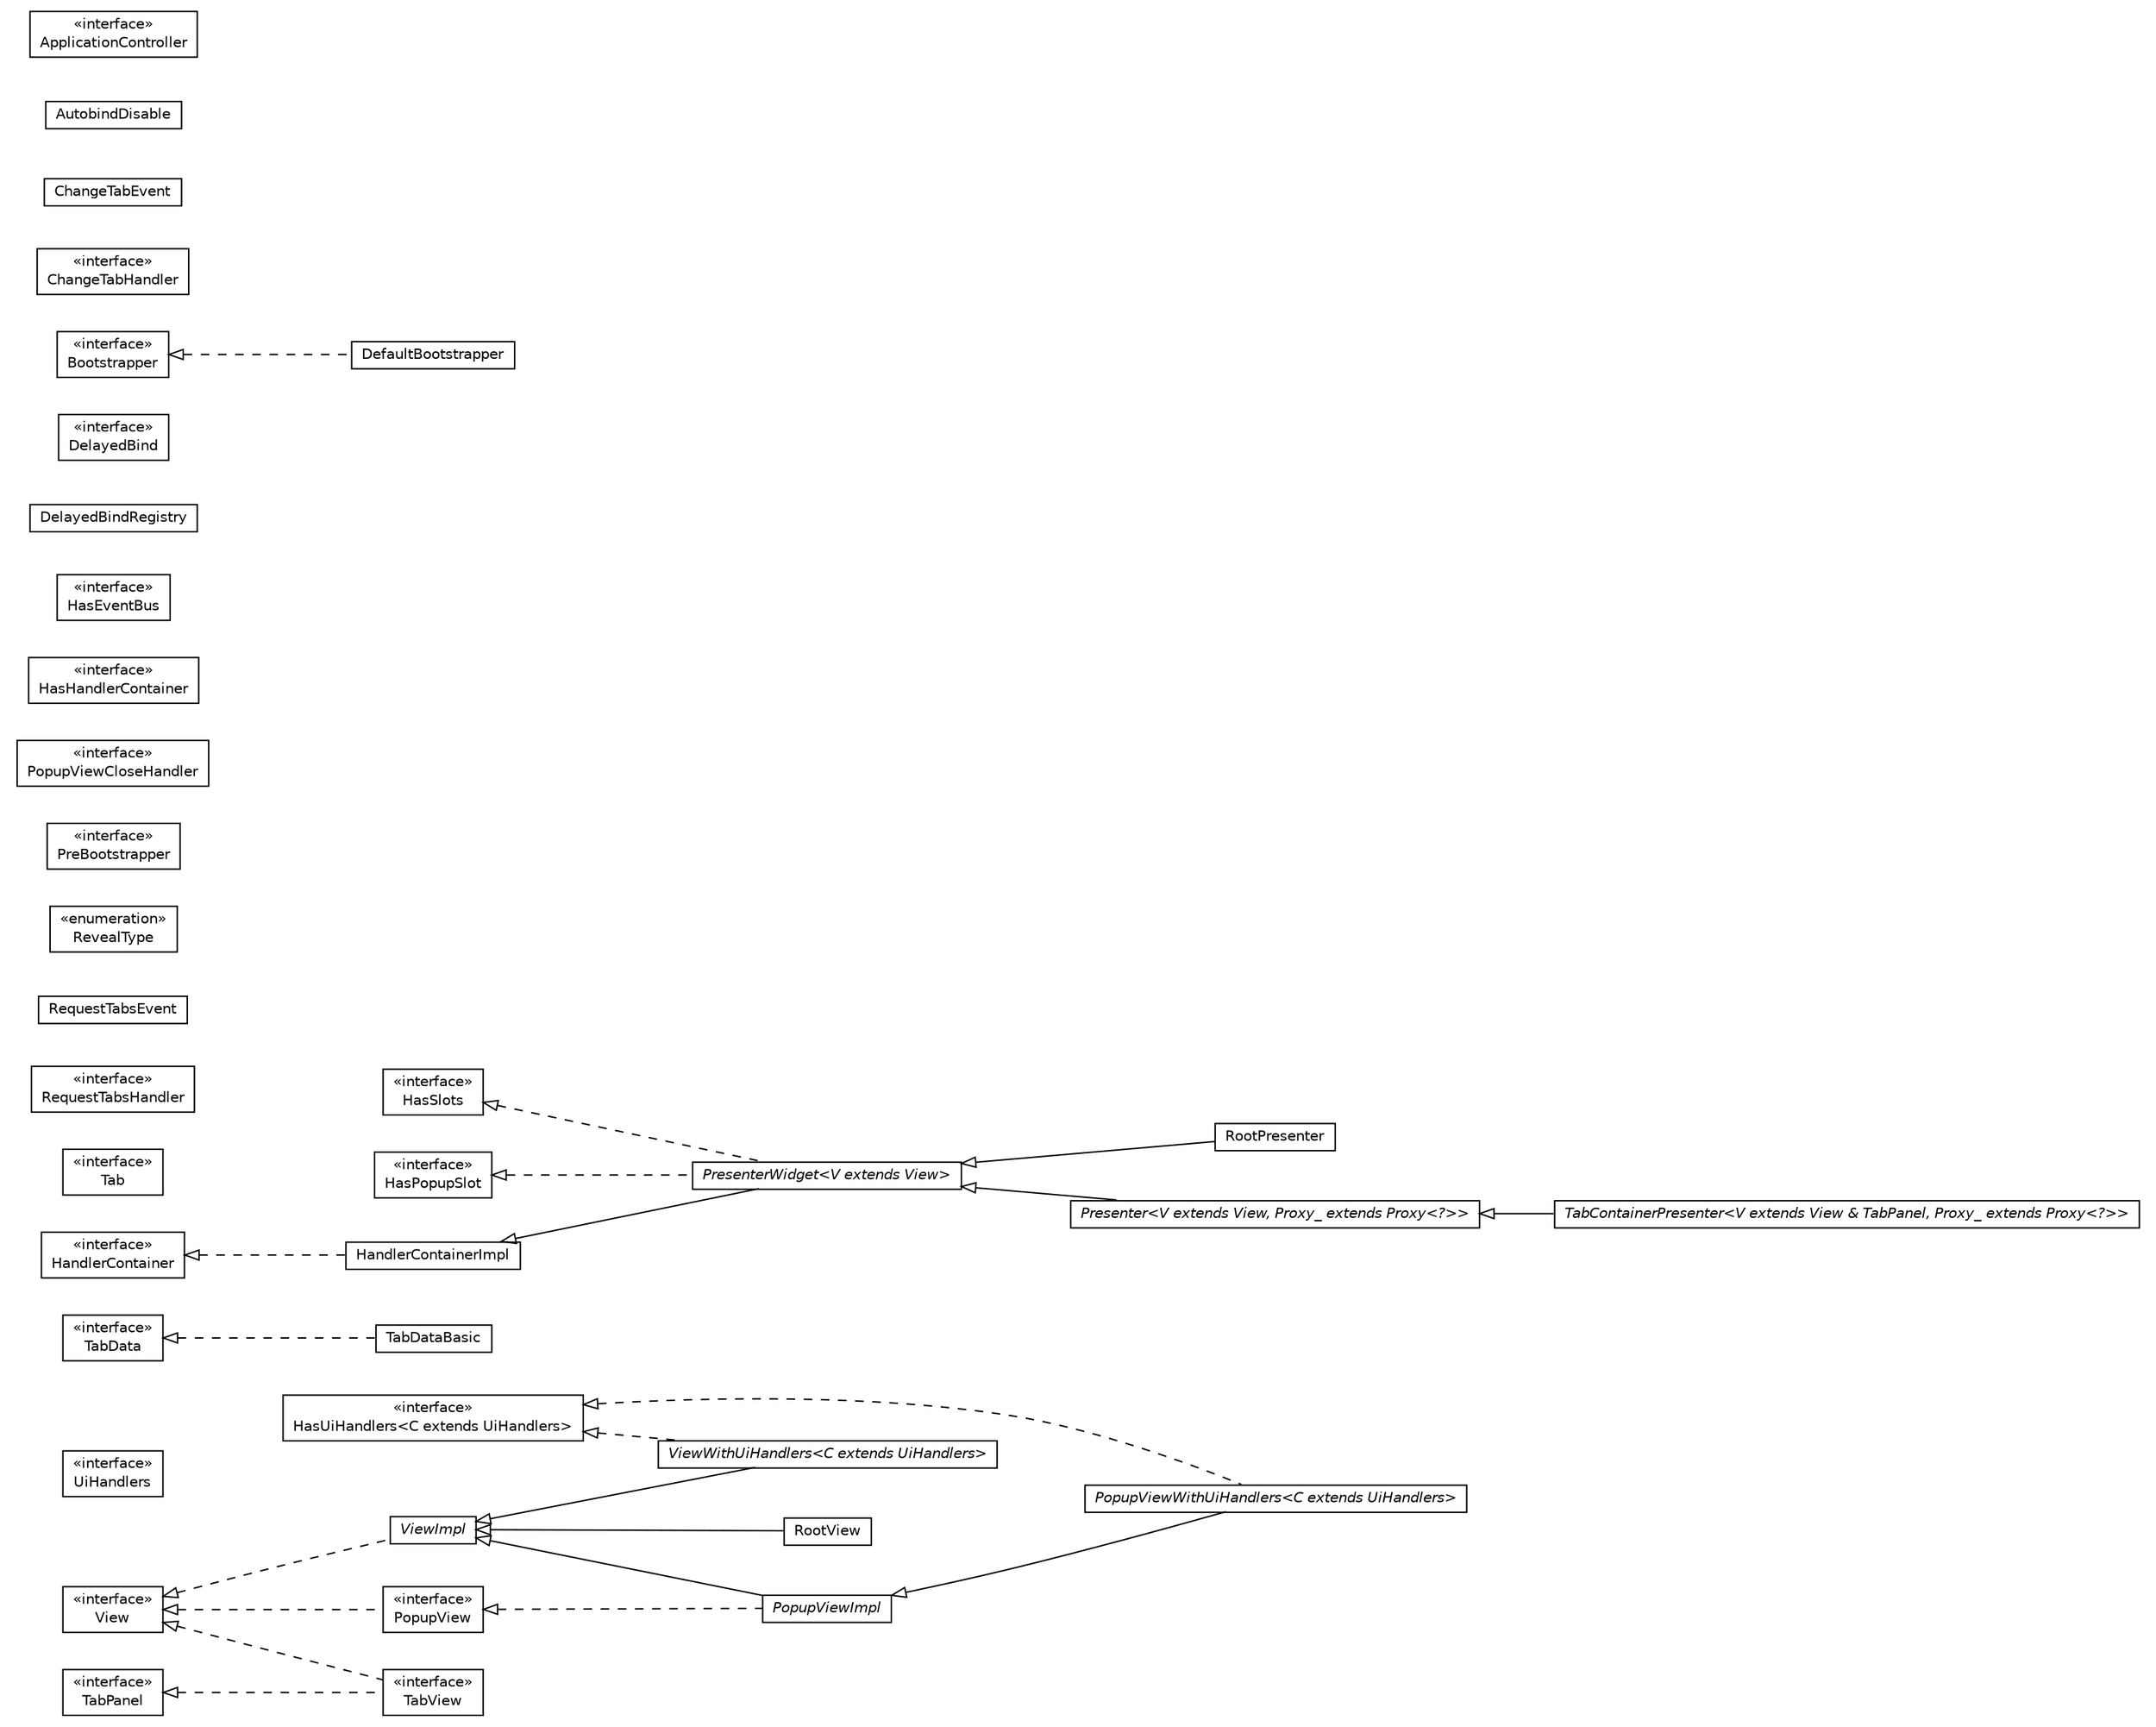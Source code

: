 #!/usr/local/bin/dot
#
# Class diagram 
# Generated by UMLGraph version R5_6-24-gf6e263 (http://www.umlgraph.org/)
#

digraph G {
	edge [fontname="Helvetica",fontsize=10,labelfontname="Helvetica",labelfontsize=10];
	node [fontname="Helvetica",fontsize=10,shape=plaintext];
	nodesep=0.25;
	ranksep=0.5;
	rankdir=LR;
	// com.gwtplatform.mvp.client.ViewWithUiHandlers<C extends com.gwtplatform.mvp.client.UiHandlers>
	c7975 [label=<<table title="com.gwtplatform.mvp.client.ViewWithUiHandlers" border="0" cellborder="1" cellspacing="0" cellpadding="2" port="p" href="./ViewWithUiHandlers.html">
		<tr><td><table border="0" cellspacing="0" cellpadding="1">
<tr><td align="center" balign="center"><font face="Helvetica-Oblique"> ViewWithUiHandlers&lt;C extends UiHandlers&gt; </font></td></tr>
		</table></td></tr>
		</table>>, URL="./ViewWithUiHandlers.html", fontname="Helvetica", fontcolor="black", fontsize=10.0];
	// com.gwtplatform.mvp.client.ViewImpl
	c7976 [label=<<table title="com.gwtplatform.mvp.client.ViewImpl" border="0" cellborder="1" cellspacing="0" cellpadding="2" port="p" href="./ViewImpl.html">
		<tr><td><table border="0" cellspacing="0" cellpadding="1">
<tr><td align="center" balign="center"><font face="Helvetica-Oblique"> ViewImpl </font></td></tr>
		</table></td></tr>
		</table>>, URL="./ViewImpl.html", fontname="Helvetica", fontcolor="black", fontsize=10.0];
	// com.gwtplatform.mvp.client.View
	c7977 [label=<<table title="com.gwtplatform.mvp.client.View" border="0" cellborder="1" cellspacing="0" cellpadding="2" port="p" href="./View.html">
		<tr><td><table border="0" cellspacing="0" cellpadding="1">
<tr><td align="center" balign="center"> &#171;interface&#187; </td></tr>
<tr><td align="center" balign="center"> View </td></tr>
		</table></td></tr>
		</table>>, URL="./View.html", fontname="Helvetica", fontcolor="black", fontsize=10.0];
	// com.gwtplatform.mvp.client.UiHandlers
	c7978 [label=<<table title="com.gwtplatform.mvp.client.UiHandlers" border="0" cellborder="1" cellspacing="0" cellpadding="2" port="p" href="./UiHandlers.html">
		<tr><td><table border="0" cellspacing="0" cellpadding="1">
<tr><td align="center" balign="center"> &#171;interface&#187; </td></tr>
<tr><td align="center" balign="center"> UiHandlers </td></tr>
		</table></td></tr>
		</table>>, URL="./UiHandlers.html", fontname="Helvetica", fontcolor="black", fontsize=10.0];
	// com.gwtplatform.mvp.client.TabView
	c7979 [label=<<table title="com.gwtplatform.mvp.client.TabView" border="0" cellborder="1" cellspacing="0" cellpadding="2" port="p" href="./TabView.html">
		<tr><td><table border="0" cellspacing="0" cellpadding="1">
<tr><td align="center" balign="center"> &#171;interface&#187; </td></tr>
<tr><td align="center" balign="center"> TabView </td></tr>
		</table></td></tr>
		</table>>, URL="./TabView.html", fontname="Helvetica", fontcolor="black", fontsize=10.0];
	// com.gwtplatform.mvp.client.TabPanel
	c7980 [label=<<table title="com.gwtplatform.mvp.client.TabPanel" border="0" cellborder="1" cellspacing="0" cellpadding="2" port="p" href="./TabPanel.html">
		<tr><td><table border="0" cellspacing="0" cellpadding="1">
<tr><td align="center" balign="center"> &#171;interface&#187; </td></tr>
<tr><td align="center" balign="center"> TabPanel </td></tr>
		</table></td></tr>
		</table>>, URL="./TabPanel.html", fontname="Helvetica", fontcolor="black", fontsize=10.0];
	// com.gwtplatform.mvp.client.TabDataBasic
	c7981 [label=<<table title="com.gwtplatform.mvp.client.TabDataBasic" border="0" cellborder="1" cellspacing="0" cellpadding="2" port="p" href="./TabDataBasic.html">
		<tr><td><table border="0" cellspacing="0" cellpadding="1">
<tr><td align="center" balign="center"> TabDataBasic </td></tr>
		</table></td></tr>
		</table>>, URL="./TabDataBasic.html", fontname="Helvetica", fontcolor="black", fontsize=10.0];
	// com.gwtplatform.mvp.client.TabData
	c7982 [label=<<table title="com.gwtplatform.mvp.client.TabData" border="0" cellborder="1" cellspacing="0" cellpadding="2" port="p" href="./TabData.html">
		<tr><td><table border="0" cellspacing="0" cellpadding="1">
<tr><td align="center" balign="center"> &#171;interface&#187; </td></tr>
<tr><td align="center" balign="center"> TabData </td></tr>
		</table></td></tr>
		</table>>, URL="./TabData.html", fontname="Helvetica", fontcolor="black", fontsize=10.0];
	// com.gwtplatform.mvp.client.TabContainerPresenter<V extends com.gwtplatform.mvp.client.View & com.gwtplatform.mvp.client.TabPanel, Proxy_ extends com.gwtplatform.mvp.client.proxy.Proxy<?>>
	c7983 [label=<<table title="com.gwtplatform.mvp.client.TabContainerPresenter" border="0" cellborder="1" cellspacing="0" cellpadding="2" port="p" href="./TabContainerPresenter.html">
		<tr><td><table border="0" cellspacing="0" cellpadding="1">
<tr><td align="center" balign="center"><font face="Helvetica-Oblique"> TabContainerPresenter&lt;V extends View &amp; TabPanel, Proxy_ extends Proxy&lt;?&gt;&gt; </font></td></tr>
		</table></td></tr>
		</table>>, URL="./TabContainerPresenter.html", fontname="Helvetica", fontcolor="black", fontsize=10.0];
	// com.gwtplatform.mvp.client.Tab
	c7984 [label=<<table title="com.gwtplatform.mvp.client.Tab" border="0" cellborder="1" cellspacing="0" cellpadding="2" port="p" href="./Tab.html">
		<tr><td><table border="0" cellspacing="0" cellpadding="1">
<tr><td align="center" balign="center"> &#171;interface&#187; </td></tr>
<tr><td align="center" balign="center"> Tab </td></tr>
		</table></td></tr>
		</table>>, URL="./Tab.html", fontname="Helvetica", fontcolor="black", fontsize=10.0];
	// com.gwtplatform.mvp.client.RootPresenter
	c7985 [label=<<table title="com.gwtplatform.mvp.client.RootPresenter" border="0" cellborder="1" cellspacing="0" cellpadding="2" port="p" href="./RootPresenter.html">
		<tr><td><table border="0" cellspacing="0" cellpadding="1">
<tr><td align="center" balign="center"> RootPresenter </td></tr>
		</table></td></tr>
		</table>>, URL="./RootPresenter.html", fontname="Helvetica", fontcolor="black", fontsize=10.0];
	// com.gwtplatform.mvp.client.RootPresenter.RootView
	c7986 [label=<<table title="com.gwtplatform.mvp.client.RootPresenter.RootView" border="0" cellborder="1" cellspacing="0" cellpadding="2" port="p" href="./RootPresenter.RootView.html">
		<tr><td><table border="0" cellspacing="0" cellpadding="1">
<tr><td align="center" balign="center"> RootView </td></tr>
		</table></td></tr>
		</table>>, URL="./RootPresenter.RootView.html", fontname="Helvetica", fontcolor="black", fontsize=10.0];
	// com.gwtplatform.mvp.client.RequestTabsHandler
	c7987 [label=<<table title="com.gwtplatform.mvp.client.RequestTabsHandler" border="0" cellborder="1" cellspacing="0" cellpadding="2" port="p" href="./RequestTabsHandler.html">
		<tr><td><table border="0" cellspacing="0" cellpadding="1">
<tr><td align="center" balign="center"> &#171;interface&#187; </td></tr>
<tr><td align="center" balign="center"> RequestTabsHandler </td></tr>
		</table></td></tr>
		</table>>, URL="./RequestTabsHandler.html", fontname="Helvetica", fontcolor="black", fontsize=10.0];
	// com.gwtplatform.mvp.client.RequestTabsEvent
	c7988 [label=<<table title="com.gwtplatform.mvp.client.RequestTabsEvent" border="0" cellborder="1" cellspacing="0" cellpadding="2" port="p" href="./RequestTabsEvent.html">
		<tr><td><table border="0" cellspacing="0" cellpadding="1">
<tr><td align="center" balign="center"> RequestTabsEvent </td></tr>
		</table></td></tr>
		</table>>, URL="./RequestTabsEvent.html", fontname="Helvetica", fontcolor="black", fontsize=10.0];
	// com.gwtplatform.mvp.client.PresenterWidget<V extends com.gwtplatform.mvp.client.View>
	c7989 [label=<<table title="com.gwtplatform.mvp.client.PresenterWidget" border="0" cellborder="1" cellspacing="0" cellpadding="2" port="p" href="./PresenterWidget.html">
		<tr><td><table border="0" cellspacing="0" cellpadding="1">
<tr><td align="center" balign="center"><font face="Helvetica-Oblique"> PresenterWidget&lt;V extends View&gt; </font></td></tr>
		</table></td></tr>
		</table>>, URL="./PresenterWidget.html", fontname="Helvetica", fontcolor="black", fontsize=10.0];
	// com.gwtplatform.mvp.client.Presenter<V extends com.gwtplatform.mvp.client.View, Proxy_ extends com.gwtplatform.mvp.client.proxy.Proxy<?>>
	c7990 [label=<<table title="com.gwtplatform.mvp.client.Presenter" border="0" cellborder="1" cellspacing="0" cellpadding="2" port="p" href="./Presenter.html">
		<tr><td><table border="0" cellspacing="0" cellpadding="1">
<tr><td align="center" balign="center"><font face="Helvetica-Oblique"> Presenter&lt;V extends View, Proxy_ extends Proxy&lt;?&gt;&gt; </font></td></tr>
		</table></td></tr>
		</table>>, URL="./Presenter.html", fontname="Helvetica", fontcolor="black", fontsize=10.0];
	// com.gwtplatform.mvp.client.Presenter.RevealType
	c7991 [label=<<table title="com.gwtplatform.mvp.client.Presenter.RevealType" border="0" cellborder="1" cellspacing="0" cellpadding="2" port="p" href="./Presenter.RevealType.html">
		<tr><td><table border="0" cellspacing="0" cellpadding="1">
<tr><td align="center" balign="center"> &#171;enumeration&#187; </td></tr>
<tr><td align="center" balign="center"> RevealType </td></tr>
		</table></td></tr>
		</table>>, URL="./Presenter.RevealType.html", fontname="Helvetica", fontcolor="black", fontsize=10.0];
	// com.gwtplatform.mvp.client.PreBootstrapper
	c7992 [label=<<table title="com.gwtplatform.mvp.client.PreBootstrapper" border="0" cellborder="1" cellspacing="0" cellpadding="2" port="p" href="./PreBootstrapper.html">
		<tr><td><table border="0" cellspacing="0" cellpadding="1">
<tr><td align="center" balign="center"> &#171;interface&#187; </td></tr>
<tr><td align="center" balign="center"> PreBootstrapper </td></tr>
		</table></td></tr>
		</table>>, URL="./PreBootstrapper.html", fontname="Helvetica", fontcolor="black", fontsize=10.0];
	// com.gwtplatform.mvp.client.PopupViewWithUiHandlers<C extends com.gwtplatform.mvp.client.UiHandlers>
	c7993 [label=<<table title="com.gwtplatform.mvp.client.PopupViewWithUiHandlers" border="0" cellborder="1" cellspacing="0" cellpadding="2" port="p" href="./PopupViewWithUiHandlers.html">
		<tr><td><table border="0" cellspacing="0" cellpadding="1">
<tr><td align="center" balign="center"><font face="Helvetica-Oblique"> PopupViewWithUiHandlers&lt;C extends UiHandlers&gt; </font></td></tr>
		</table></td></tr>
		</table>>, URL="./PopupViewWithUiHandlers.html", fontname="Helvetica", fontcolor="black", fontsize=10.0];
	// com.gwtplatform.mvp.client.PopupViewImpl
	c7994 [label=<<table title="com.gwtplatform.mvp.client.PopupViewImpl" border="0" cellborder="1" cellspacing="0" cellpadding="2" port="p" href="./PopupViewImpl.html">
		<tr><td><table border="0" cellspacing="0" cellpadding="1">
<tr><td align="center" balign="center"><font face="Helvetica-Oblique"> PopupViewImpl </font></td></tr>
		</table></td></tr>
		</table>>, URL="./PopupViewImpl.html", fontname="Helvetica", fontcolor="black", fontsize=10.0];
	// com.gwtplatform.mvp.client.PopupViewCloseHandler
	c7995 [label=<<table title="com.gwtplatform.mvp.client.PopupViewCloseHandler" border="0" cellborder="1" cellspacing="0" cellpadding="2" port="p" href="./PopupViewCloseHandler.html">
		<tr><td><table border="0" cellspacing="0" cellpadding="1">
<tr><td align="center" balign="center"> &#171;interface&#187; </td></tr>
<tr><td align="center" balign="center"> PopupViewCloseHandler </td></tr>
		</table></td></tr>
		</table>>, URL="./PopupViewCloseHandler.html", fontname="Helvetica", fontcolor="black", fontsize=10.0];
	// com.gwtplatform.mvp.client.PopupView
	c7996 [label=<<table title="com.gwtplatform.mvp.client.PopupView" border="0" cellborder="1" cellspacing="0" cellpadding="2" port="p" href="./PopupView.html">
		<tr><td><table border="0" cellspacing="0" cellpadding="1">
<tr><td align="center" balign="center"> &#171;interface&#187; </td></tr>
<tr><td align="center" balign="center"> PopupView </td></tr>
		</table></td></tr>
		</table>>, URL="./PopupView.html", fontname="Helvetica", fontcolor="black", fontsize=10.0];
	// com.gwtplatform.mvp.client.HasUiHandlers<C extends com.gwtplatform.mvp.client.UiHandlers>
	c7997 [label=<<table title="com.gwtplatform.mvp.client.HasUiHandlers" border="0" cellborder="1" cellspacing="0" cellpadding="2" port="p" href="./HasUiHandlers.html">
		<tr><td><table border="0" cellspacing="0" cellpadding="1">
<tr><td align="center" balign="center"> &#171;interface&#187; </td></tr>
<tr><td align="center" balign="center"> HasUiHandlers&lt;C extends UiHandlers&gt; </td></tr>
		</table></td></tr>
		</table>>, URL="./HasUiHandlers.html", fontname="Helvetica", fontcolor="black", fontsize=10.0];
	// com.gwtplatform.mvp.client.HasSlots
	c7998 [label=<<table title="com.gwtplatform.mvp.client.HasSlots" border="0" cellborder="1" cellspacing="0" cellpadding="2" port="p" href="./HasSlots.html">
		<tr><td><table border="0" cellspacing="0" cellpadding="1">
<tr><td align="center" balign="center"> &#171;interface&#187; </td></tr>
<tr><td align="center" balign="center"> HasSlots </td></tr>
		</table></td></tr>
		</table>>, URL="./HasSlots.html", fontname="Helvetica", fontcolor="black", fontsize=10.0];
	// com.gwtplatform.mvp.client.HasPopupSlot
	c7999 [label=<<table title="com.gwtplatform.mvp.client.HasPopupSlot" border="0" cellborder="1" cellspacing="0" cellpadding="2" port="p" href="./HasPopupSlot.html">
		<tr><td><table border="0" cellspacing="0" cellpadding="1">
<tr><td align="center" balign="center"> &#171;interface&#187; </td></tr>
<tr><td align="center" balign="center"> HasPopupSlot </td></tr>
		</table></td></tr>
		</table>>, URL="./HasPopupSlot.html", fontname="Helvetica", fontcolor="black", fontsize=10.0];
	// com.gwtplatform.mvp.client.HasHandlerContainer
	c8000 [label=<<table title="com.gwtplatform.mvp.client.HasHandlerContainer" border="0" cellborder="1" cellspacing="0" cellpadding="2" port="p" href="./HasHandlerContainer.html">
		<tr><td><table border="0" cellspacing="0" cellpadding="1">
<tr><td align="center" balign="center"> &#171;interface&#187; </td></tr>
<tr><td align="center" balign="center"> HasHandlerContainer </td></tr>
		</table></td></tr>
		</table>>, URL="./HasHandlerContainer.html", fontname="Helvetica", fontcolor="black", fontsize=10.0];
	// com.gwtplatform.mvp.client.HasEventBus
	c8001 [label=<<table title="com.gwtplatform.mvp.client.HasEventBus" border="0" cellborder="1" cellspacing="0" cellpadding="2" port="p" href="./HasEventBus.html">
		<tr><td><table border="0" cellspacing="0" cellpadding="1">
<tr><td align="center" balign="center"> &#171;interface&#187; </td></tr>
<tr><td align="center" balign="center"> HasEventBus </td></tr>
		</table></td></tr>
		</table>>, URL="./HasEventBus.html", fontname="Helvetica", fontcolor="black", fontsize=10.0];
	// com.gwtplatform.mvp.client.HandlerContainerImpl
	c8002 [label=<<table title="com.gwtplatform.mvp.client.HandlerContainerImpl" border="0" cellborder="1" cellspacing="0" cellpadding="2" port="p" href="./HandlerContainerImpl.html">
		<tr><td><table border="0" cellspacing="0" cellpadding="1">
<tr><td align="center" balign="center"> HandlerContainerImpl </td></tr>
		</table></td></tr>
		</table>>, URL="./HandlerContainerImpl.html", fontname="Helvetica", fontcolor="black", fontsize=10.0];
	// com.gwtplatform.mvp.client.HandlerContainer
	c8003 [label=<<table title="com.gwtplatform.mvp.client.HandlerContainer" border="0" cellborder="1" cellspacing="0" cellpadding="2" port="p" href="./HandlerContainer.html">
		<tr><td><table border="0" cellspacing="0" cellpadding="1">
<tr><td align="center" balign="center"> &#171;interface&#187; </td></tr>
<tr><td align="center" balign="center"> HandlerContainer </td></tr>
		</table></td></tr>
		</table>>, URL="./HandlerContainer.html", fontname="Helvetica", fontcolor="black", fontsize=10.0];
	// com.gwtplatform.mvp.client.DelayedBindRegistry
	c8004 [label=<<table title="com.gwtplatform.mvp.client.DelayedBindRegistry" border="0" cellborder="1" cellspacing="0" cellpadding="2" port="p" href="./DelayedBindRegistry.html">
		<tr><td><table border="0" cellspacing="0" cellpadding="1">
<tr><td align="center" balign="center"> DelayedBindRegistry </td></tr>
		</table></td></tr>
		</table>>, URL="./DelayedBindRegistry.html", fontname="Helvetica", fontcolor="black", fontsize=10.0];
	// com.gwtplatform.mvp.client.DelayedBind
	c8005 [label=<<table title="com.gwtplatform.mvp.client.DelayedBind" border="0" cellborder="1" cellspacing="0" cellpadding="2" port="p" href="./DelayedBind.html">
		<tr><td><table border="0" cellspacing="0" cellpadding="1">
<tr><td align="center" balign="center"> &#171;interface&#187; </td></tr>
<tr><td align="center" balign="center"> DelayedBind </td></tr>
		</table></td></tr>
		</table>>, URL="./DelayedBind.html", fontname="Helvetica", fontcolor="black", fontsize=10.0];
	// com.gwtplatform.mvp.client.DefaultBootstrapper
	c8006 [label=<<table title="com.gwtplatform.mvp.client.DefaultBootstrapper" border="0" cellborder="1" cellspacing="0" cellpadding="2" port="p" href="./DefaultBootstrapper.html">
		<tr><td><table border="0" cellspacing="0" cellpadding="1">
<tr><td align="center" balign="center"> DefaultBootstrapper </td></tr>
		</table></td></tr>
		</table>>, URL="./DefaultBootstrapper.html", fontname="Helvetica", fontcolor="black", fontsize=10.0];
	// com.gwtplatform.mvp.client.ChangeTabHandler
	c8007 [label=<<table title="com.gwtplatform.mvp.client.ChangeTabHandler" border="0" cellborder="1" cellspacing="0" cellpadding="2" port="p" href="./ChangeTabHandler.html">
		<tr><td><table border="0" cellspacing="0" cellpadding="1">
<tr><td align="center" balign="center"> &#171;interface&#187; </td></tr>
<tr><td align="center" balign="center"> ChangeTabHandler </td></tr>
		</table></td></tr>
		</table>>, URL="./ChangeTabHandler.html", fontname="Helvetica", fontcolor="black", fontsize=10.0];
	// com.gwtplatform.mvp.client.ChangeTabEvent
	c8008 [label=<<table title="com.gwtplatform.mvp.client.ChangeTabEvent" border="0" cellborder="1" cellspacing="0" cellpadding="2" port="p" href="./ChangeTabEvent.html">
		<tr><td><table border="0" cellspacing="0" cellpadding="1">
<tr><td align="center" balign="center"> ChangeTabEvent </td></tr>
		</table></td></tr>
		</table>>, URL="./ChangeTabEvent.html", fontname="Helvetica", fontcolor="black", fontsize=10.0];
	// com.gwtplatform.mvp.client.Bootstrapper
	c8009 [label=<<table title="com.gwtplatform.mvp.client.Bootstrapper" border="0" cellborder="1" cellspacing="0" cellpadding="2" port="p" href="./Bootstrapper.html">
		<tr><td><table border="0" cellspacing="0" cellpadding="1">
<tr><td align="center" balign="center"> &#171;interface&#187; </td></tr>
<tr><td align="center" balign="center"> Bootstrapper </td></tr>
		</table></td></tr>
		</table>>, URL="./Bootstrapper.html", fontname="Helvetica", fontcolor="black", fontsize=10.0];
	// com.gwtplatform.mvp.client.AutobindDisable
	c8010 [label=<<table title="com.gwtplatform.mvp.client.AutobindDisable" border="0" cellborder="1" cellspacing="0" cellpadding="2" port="p" href="./AutobindDisable.html">
		<tr><td><table border="0" cellspacing="0" cellpadding="1">
<tr><td align="center" balign="center"> AutobindDisable </td></tr>
		</table></td></tr>
		</table>>, URL="./AutobindDisable.html", fontname="Helvetica", fontcolor="black", fontsize=10.0];
	// com.gwtplatform.mvp.client.ApplicationController
	c8011 [label=<<table title="com.gwtplatform.mvp.client.ApplicationController" border="0" cellborder="1" cellspacing="0" cellpadding="2" port="p" href="./ApplicationController.html">
		<tr><td><table border="0" cellspacing="0" cellpadding="1">
<tr><td align="center" balign="center"> &#171;interface&#187; </td></tr>
<tr><td align="center" balign="center"> ApplicationController </td></tr>
		</table></td></tr>
		</table>>, URL="./ApplicationController.html", fontname="Helvetica", fontcolor="black", fontsize=10.0];
	//com.gwtplatform.mvp.client.ViewWithUiHandlers<C extends com.gwtplatform.mvp.client.UiHandlers> extends com.gwtplatform.mvp.client.ViewImpl
	c7976:p -> c7975:p [dir=back,arrowtail=empty];
	//com.gwtplatform.mvp.client.ViewWithUiHandlers<C extends com.gwtplatform.mvp.client.UiHandlers> implements com.gwtplatform.mvp.client.HasUiHandlers<C extends com.gwtplatform.mvp.client.UiHandlers>
	c7997:p -> c7975:p [dir=back,arrowtail=empty,style=dashed];
	//com.gwtplatform.mvp.client.ViewImpl implements com.gwtplatform.mvp.client.View
	c7977:p -> c7976:p [dir=back,arrowtail=empty,style=dashed];
	//com.gwtplatform.mvp.client.TabView implements com.gwtplatform.mvp.client.View
	c7977:p -> c7979:p [dir=back,arrowtail=empty,style=dashed];
	//com.gwtplatform.mvp.client.TabView implements com.gwtplatform.mvp.client.TabPanel
	c7980:p -> c7979:p [dir=back,arrowtail=empty,style=dashed];
	//com.gwtplatform.mvp.client.TabDataBasic implements com.gwtplatform.mvp.client.TabData
	c7982:p -> c7981:p [dir=back,arrowtail=empty,style=dashed];
	//com.gwtplatform.mvp.client.TabContainerPresenter<V extends com.gwtplatform.mvp.client.View & com.gwtplatform.mvp.client.TabPanel, Proxy_ extends com.gwtplatform.mvp.client.proxy.Proxy<?>> extends com.gwtplatform.mvp.client.Presenter<V, Proxy_>
	c7990:p -> c7983:p [dir=back,arrowtail=empty];
	//com.gwtplatform.mvp.client.RootPresenter extends com.gwtplatform.mvp.client.PresenterWidget<com.gwtplatform.mvp.client.RootPresenter.RootView>
	c7989:p -> c7985:p [dir=back,arrowtail=empty];
	//com.gwtplatform.mvp.client.RootPresenter.RootView extends com.gwtplatform.mvp.client.ViewImpl
	c7976:p -> c7986:p [dir=back,arrowtail=empty];
	//com.gwtplatform.mvp.client.PresenterWidget<V extends com.gwtplatform.mvp.client.View> extends com.gwtplatform.mvp.client.HandlerContainerImpl
	c8002:p -> c7989:p [dir=back,arrowtail=empty];
	//com.gwtplatform.mvp.client.PresenterWidget<V extends com.gwtplatform.mvp.client.View> implements com.gwtplatform.mvp.client.HasSlots
	c7998:p -> c7989:p [dir=back,arrowtail=empty,style=dashed];
	//com.gwtplatform.mvp.client.PresenterWidget<V extends com.gwtplatform.mvp.client.View> implements com.gwtplatform.mvp.client.HasPopupSlot
	c7999:p -> c7989:p [dir=back,arrowtail=empty,style=dashed];
	//com.gwtplatform.mvp.client.Presenter<V extends com.gwtplatform.mvp.client.View, Proxy_ extends com.gwtplatform.mvp.client.proxy.Proxy<?>> extends com.gwtplatform.mvp.client.PresenterWidget<V>
	c7989:p -> c7990:p [dir=back,arrowtail=empty];
	//com.gwtplatform.mvp.client.PopupViewWithUiHandlers<C extends com.gwtplatform.mvp.client.UiHandlers> extends com.gwtplatform.mvp.client.PopupViewImpl
	c7994:p -> c7993:p [dir=back,arrowtail=empty];
	//com.gwtplatform.mvp.client.PopupViewWithUiHandlers<C extends com.gwtplatform.mvp.client.UiHandlers> implements com.gwtplatform.mvp.client.HasUiHandlers<C extends com.gwtplatform.mvp.client.UiHandlers>
	c7997:p -> c7993:p [dir=back,arrowtail=empty,style=dashed];
	//com.gwtplatform.mvp.client.PopupViewImpl extends com.gwtplatform.mvp.client.ViewImpl
	c7976:p -> c7994:p [dir=back,arrowtail=empty];
	//com.gwtplatform.mvp.client.PopupViewImpl implements com.gwtplatform.mvp.client.PopupView
	c7996:p -> c7994:p [dir=back,arrowtail=empty,style=dashed];
	//com.gwtplatform.mvp.client.PopupView implements com.gwtplatform.mvp.client.View
	c7977:p -> c7996:p [dir=back,arrowtail=empty,style=dashed];
	//com.gwtplatform.mvp.client.HandlerContainerImpl implements com.gwtplatform.mvp.client.HandlerContainer
	c8003:p -> c8002:p [dir=back,arrowtail=empty,style=dashed];
	//com.gwtplatform.mvp.client.DefaultBootstrapper implements com.gwtplatform.mvp.client.Bootstrapper
	c8009:p -> c8006:p [dir=back,arrowtail=empty,style=dashed];
}

